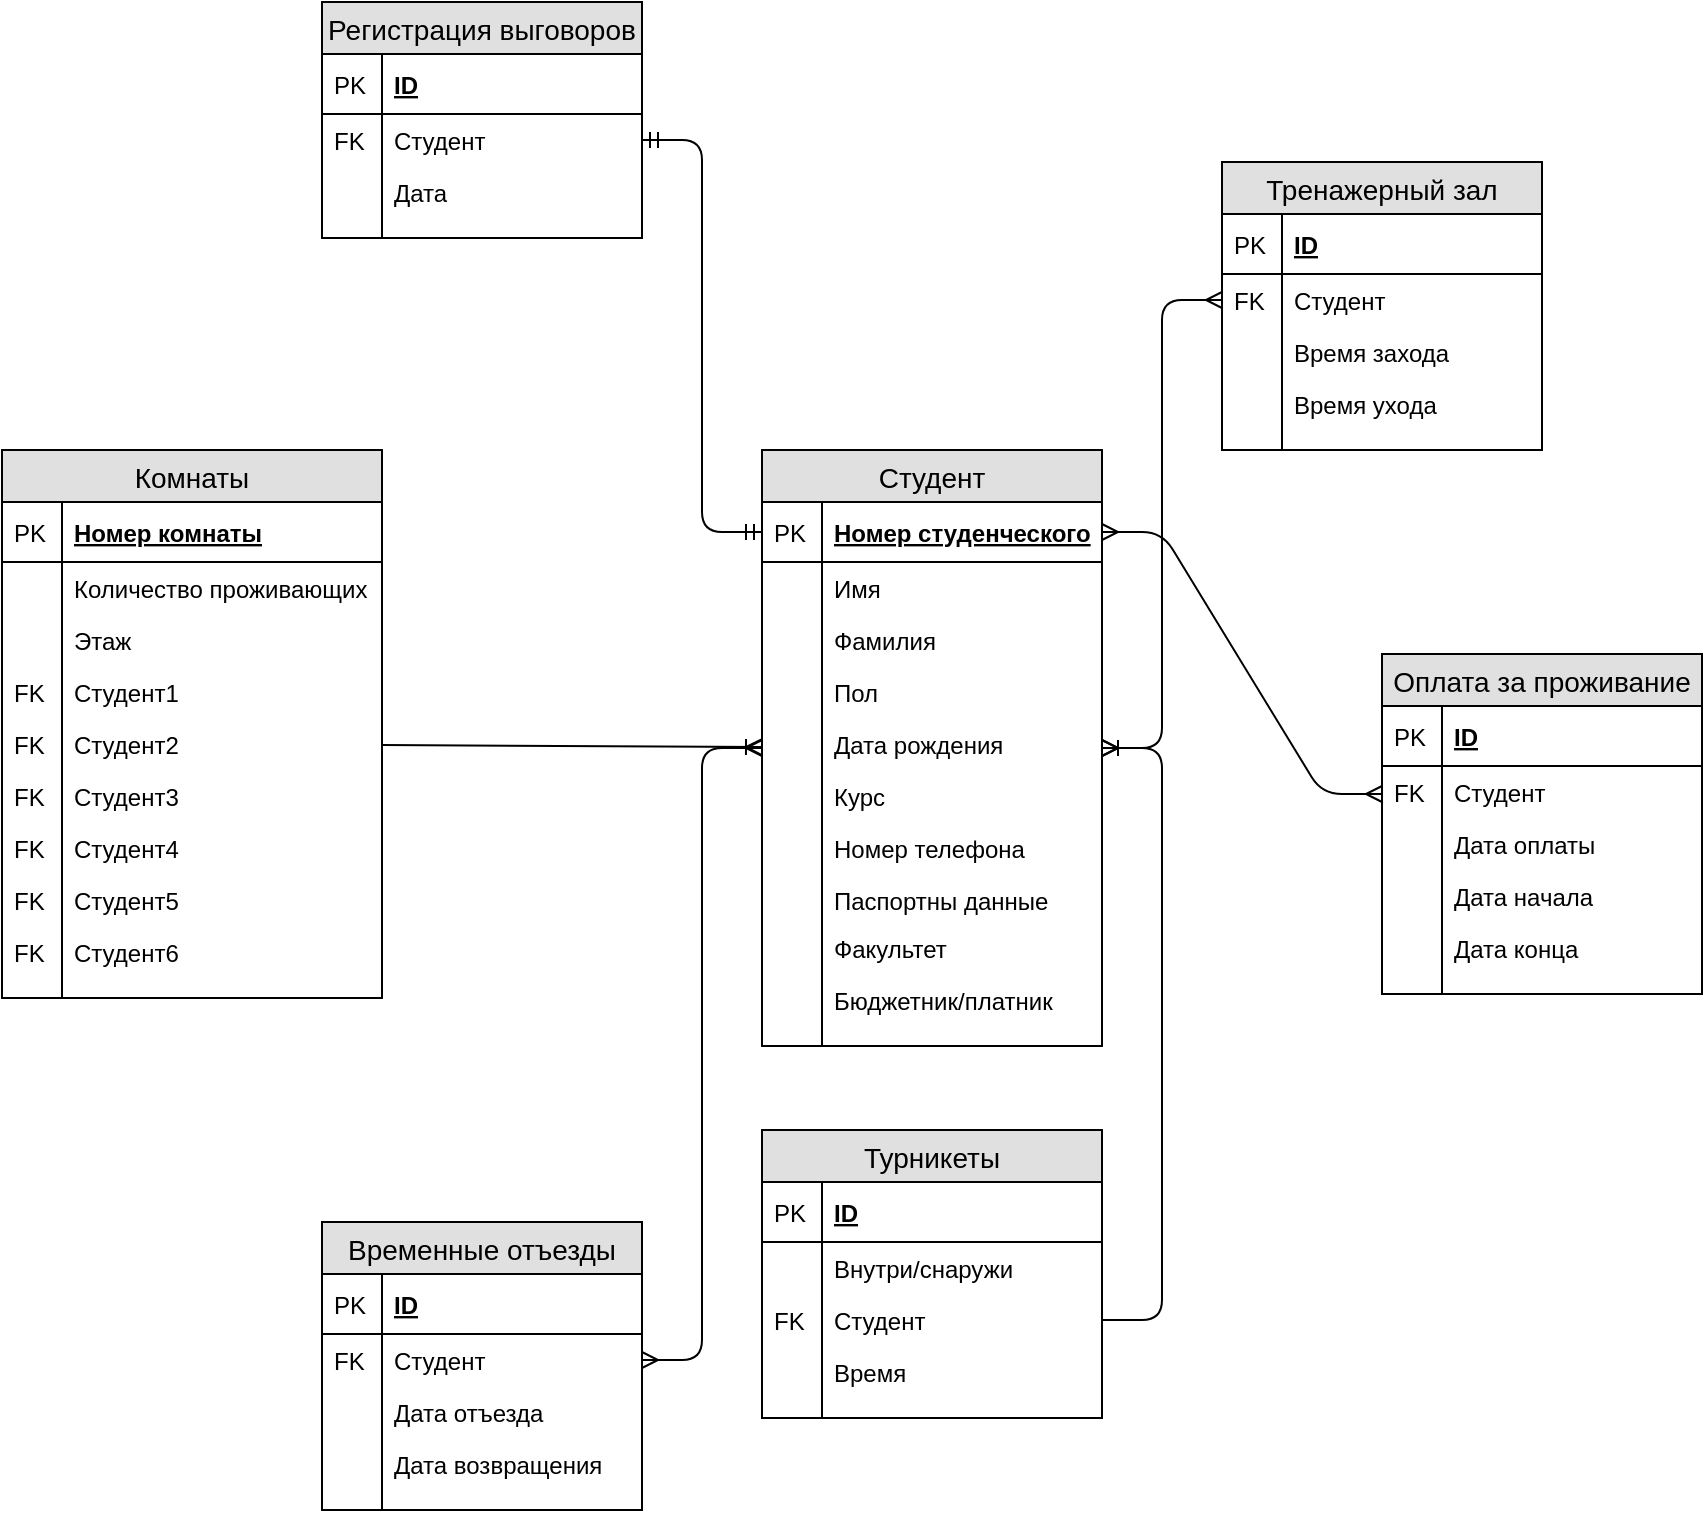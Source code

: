 <mxfile version="12.6.6" type="github"><diagram name="Page-1" id="a7904f86-f2b4-8e86-fa97-74104820619b"><mxGraphModel dx="1038" dy="531" grid="1" gridSize="10" guides="1" tooltips="1" connect="1" arrows="1" fold="1" page="1" pageScale="1" pageWidth="1100" pageHeight="850" background="#ffffff" math="0" shadow="0"><root><mxCell id="0"/><mxCell id="1" parent="0"/><mxCell id="LnCwBtoLNw9eCDMv6hJ9-6" value="Студент" style="swimlane;fontStyle=0;childLayout=stackLayout;horizontal=1;startSize=26;fillColor=#e0e0e0;horizontalStack=0;resizeParent=1;resizeParentMax=0;resizeLast=0;collapsible=1;marginBottom=0;swimlaneFillColor=#ffffff;align=center;fontSize=14;" parent="1" vertex="1"><mxGeometry x="500" y="394" width="170" height="298" as="geometry"/></mxCell><mxCell id="LnCwBtoLNw9eCDMv6hJ9-7" value="Номер студенческого" style="shape=partialRectangle;top=0;left=0;right=0;bottom=1;align=left;verticalAlign=middle;fillColor=none;spacingLeft=34;spacingRight=4;overflow=hidden;rotatable=0;points=[[0,0.5],[1,0.5]];portConstraint=eastwest;dropTarget=0;fontStyle=5;fontSize=12;" parent="LnCwBtoLNw9eCDMv6hJ9-6" vertex="1"><mxGeometry y="26" width="170" height="30" as="geometry"/></mxCell><mxCell id="LnCwBtoLNw9eCDMv6hJ9-8" value="PK" style="shape=partialRectangle;top=0;left=0;bottom=0;fillColor=none;align=left;verticalAlign=middle;spacingLeft=4;spacingRight=4;overflow=hidden;rotatable=0;points=[];portConstraint=eastwest;part=1;fontSize=12;" parent="LnCwBtoLNw9eCDMv6hJ9-7" vertex="1" connectable="0"><mxGeometry width="30" height="30" as="geometry"/></mxCell><mxCell id="LnCwBtoLNw9eCDMv6hJ9-9" value="Имя" style="shape=partialRectangle;top=0;left=0;right=0;bottom=0;align=left;verticalAlign=top;fillColor=none;spacingLeft=34;spacingRight=4;overflow=hidden;rotatable=0;points=[[0,0.5],[1,0.5]];portConstraint=eastwest;dropTarget=0;fontSize=12;" parent="LnCwBtoLNw9eCDMv6hJ9-6" vertex="1"><mxGeometry y="56" width="170" height="26" as="geometry"/></mxCell><mxCell id="LnCwBtoLNw9eCDMv6hJ9-10" value="" style="shape=partialRectangle;top=0;left=0;bottom=0;fillColor=none;align=left;verticalAlign=top;spacingLeft=4;spacingRight=4;overflow=hidden;rotatable=0;points=[];portConstraint=eastwest;part=1;fontSize=12;" parent="LnCwBtoLNw9eCDMv6hJ9-9" vertex="1" connectable="0"><mxGeometry width="30" height="26" as="geometry"/></mxCell><mxCell id="LnCwBtoLNw9eCDMv6hJ9-27" value="Фамилия" style="shape=partialRectangle;top=0;left=0;right=0;bottom=0;align=left;verticalAlign=top;fillColor=none;spacingLeft=34;spacingRight=4;overflow=hidden;rotatable=0;points=[[0,0.5],[1,0.5]];portConstraint=eastwest;dropTarget=0;fontSize=12;" parent="LnCwBtoLNw9eCDMv6hJ9-6" vertex="1"><mxGeometry y="82" width="170" height="26" as="geometry"/></mxCell><mxCell id="LnCwBtoLNw9eCDMv6hJ9-28" value="" style="shape=partialRectangle;top=0;left=0;bottom=0;fillColor=none;align=left;verticalAlign=top;spacingLeft=4;spacingRight=4;overflow=hidden;rotatable=0;points=[];portConstraint=eastwest;part=1;fontSize=12;" parent="LnCwBtoLNw9eCDMv6hJ9-27" vertex="1" connectable="0"><mxGeometry width="30" height="26" as="geometry"/></mxCell><mxCell id="LnCwBtoLNw9eCDMv6hJ9-38" value="Пол" style="shape=partialRectangle;top=0;left=0;right=0;bottom=0;align=left;verticalAlign=top;fillColor=none;spacingLeft=34;spacingRight=4;overflow=hidden;rotatable=0;points=[[0,0.5],[1,0.5]];portConstraint=eastwest;dropTarget=0;fontSize=12;" parent="LnCwBtoLNw9eCDMv6hJ9-6" vertex="1"><mxGeometry y="108" width="170" height="26" as="geometry"/></mxCell><mxCell id="LnCwBtoLNw9eCDMv6hJ9-39" value="" style="shape=partialRectangle;top=0;left=0;bottom=0;fillColor=none;align=left;verticalAlign=top;spacingLeft=4;spacingRight=4;overflow=hidden;rotatable=0;points=[];portConstraint=eastwest;part=1;fontSize=12;" parent="LnCwBtoLNw9eCDMv6hJ9-38" vertex="1" connectable="0"><mxGeometry width="30" height="26" as="geometry"/></mxCell><mxCell id="LnCwBtoLNw9eCDMv6hJ9-36" value="Дата рождения" style="shape=partialRectangle;top=0;left=0;right=0;bottom=0;align=left;verticalAlign=top;fillColor=none;spacingLeft=34;spacingRight=4;overflow=hidden;rotatable=0;points=[[0,0.5],[1,0.5]];portConstraint=eastwest;dropTarget=0;fontSize=12;" parent="LnCwBtoLNw9eCDMv6hJ9-6" vertex="1"><mxGeometry y="134" width="170" height="26" as="geometry"/></mxCell><mxCell id="LnCwBtoLNw9eCDMv6hJ9-37" value="" style="shape=partialRectangle;top=0;left=0;bottom=0;fillColor=none;align=left;verticalAlign=top;spacingLeft=4;spacingRight=4;overflow=hidden;rotatable=0;points=[];portConstraint=eastwest;part=1;fontSize=12;" parent="LnCwBtoLNw9eCDMv6hJ9-36" vertex="1" connectable="0"><mxGeometry width="30" height="26" as="geometry"/></mxCell><mxCell id="LnCwBtoLNw9eCDMv6hJ9-107" value="Курс&#10;" style="shape=partialRectangle;top=0;left=0;right=0;bottom=0;align=left;verticalAlign=top;fillColor=none;spacingLeft=34;spacingRight=4;overflow=hidden;rotatable=0;points=[[0,0.5],[1,0.5]];portConstraint=eastwest;dropTarget=0;fontSize=12;" parent="LnCwBtoLNw9eCDMv6hJ9-6" vertex="1"><mxGeometry y="160" width="170" height="26" as="geometry"/></mxCell><mxCell id="LnCwBtoLNw9eCDMv6hJ9-108" value="" style="shape=partialRectangle;top=0;left=0;bottom=0;fillColor=none;align=left;verticalAlign=top;spacingLeft=4;spacingRight=4;overflow=hidden;rotatable=0;points=[];portConstraint=eastwest;part=1;fontSize=12;" parent="LnCwBtoLNw9eCDMv6hJ9-107" vertex="1" connectable="0"><mxGeometry width="30" height="26" as="geometry"/></mxCell><mxCell id="LnCwBtoLNw9eCDMv6hJ9-11" value="Номер телефона" style="shape=partialRectangle;top=0;left=0;right=0;bottom=0;align=left;verticalAlign=top;fillColor=none;spacingLeft=34;spacingRight=4;overflow=hidden;rotatable=0;points=[[0,0.5],[1,0.5]];portConstraint=eastwest;dropTarget=0;fontSize=12;" parent="LnCwBtoLNw9eCDMv6hJ9-6" vertex="1"><mxGeometry y="186" width="170" height="26" as="geometry"/></mxCell><mxCell id="LnCwBtoLNw9eCDMv6hJ9-12" value="" style="shape=partialRectangle;top=0;left=0;bottom=0;fillColor=none;align=left;verticalAlign=top;spacingLeft=4;spacingRight=4;overflow=hidden;rotatable=0;points=[];portConstraint=eastwest;part=1;fontSize=12;" parent="LnCwBtoLNw9eCDMv6hJ9-11" vertex="1" connectable="0"><mxGeometry width="30" height="26" as="geometry"/></mxCell><mxCell id="LnCwBtoLNw9eCDMv6hJ9-13" value="Паспортны данные" style="shape=partialRectangle;top=0;left=0;right=0;bottom=0;align=left;verticalAlign=top;fillColor=none;spacingLeft=34;spacingRight=4;overflow=hidden;rotatable=0;points=[[0,0.5],[1,0.5]];portConstraint=eastwest;dropTarget=0;fontSize=12;" parent="LnCwBtoLNw9eCDMv6hJ9-6" vertex="1"><mxGeometry y="212" width="170" height="24" as="geometry"/></mxCell><mxCell id="LnCwBtoLNw9eCDMv6hJ9-14" value="" style="shape=partialRectangle;top=0;left=0;bottom=0;fillColor=none;align=left;verticalAlign=top;spacingLeft=4;spacingRight=4;overflow=hidden;rotatable=0;points=[];portConstraint=eastwest;part=1;fontSize=12;" parent="LnCwBtoLNw9eCDMv6hJ9-13" vertex="1" connectable="0"><mxGeometry width="30" height="24" as="geometry"/></mxCell><mxCell id="LnCwBtoLNw9eCDMv6hJ9-32" value="Факультет" style="shape=partialRectangle;top=0;left=0;right=0;bottom=0;align=left;verticalAlign=top;fillColor=none;spacingLeft=34;spacingRight=4;overflow=hidden;rotatable=0;points=[[0,0.5],[1,0.5]];portConstraint=eastwest;dropTarget=0;fontSize=12;" parent="LnCwBtoLNw9eCDMv6hJ9-6" vertex="1"><mxGeometry y="236" width="170" height="26" as="geometry"/></mxCell><mxCell id="LnCwBtoLNw9eCDMv6hJ9-33" value="" style="shape=partialRectangle;top=0;left=0;bottom=0;fillColor=none;align=left;verticalAlign=top;spacingLeft=4;spacingRight=4;overflow=hidden;rotatable=0;points=[];portConstraint=eastwest;part=1;fontSize=12;" parent="LnCwBtoLNw9eCDMv6hJ9-32" vertex="1" connectable="0"><mxGeometry width="30" height="26" as="geometry"/></mxCell><mxCell id="LnCwBtoLNw9eCDMv6hJ9-34" value="Бюджетник/платник" style="shape=partialRectangle;top=0;left=0;right=0;bottom=0;align=left;verticalAlign=top;fillColor=none;spacingLeft=34;spacingRight=4;overflow=hidden;rotatable=0;points=[[0,0.5],[1,0.5]];portConstraint=eastwest;dropTarget=0;fontSize=12;" parent="LnCwBtoLNw9eCDMv6hJ9-6" vertex="1"><mxGeometry y="262" width="170" height="26" as="geometry"/></mxCell><mxCell id="LnCwBtoLNw9eCDMv6hJ9-35" value="" style="shape=partialRectangle;top=0;left=0;bottom=0;fillColor=none;align=left;verticalAlign=top;spacingLeft=4;spacingRight=4;overflow=hidden;rotatable=0;points=[];portConstraint=eastwest;part=1;fontSize=12;" parent="LnCwBtoLNw9eCDMv6hJ9-34" vertex="1" connectable="0"><mxGeometry width="30" height="26" as="geometry"/></mxCell><mxCell id="LnCwBtoLNw9eCDMv6hJ9-15" value="" style="shape=partialRectangle;top=0;left=0;right=0;bottom=0;align=left;verticalAlign=top;fillColor=none;spacingLeft=34;spacingRight=4;overflow=hidden;rotatable=0;points=[[0,0.5],[1,0.5]];portConstraint=eastwest;dropTarget=0;fontSize=12;" parent="LnCwBtoLNw9eCDMv6hJ9-6" vertex="1"><mxGeometry y="288" width="170" height="10" as="geometry"/></mxCell><mxCell id="LnCwBtoLNw9eCDMv6hJ9-16" value="" style="shape=partialRectangle;top=0;left=0;bottom=0;fillColor=none;align=left;verticalAlign=top;spacingLeft=4;spacingRight=4;overflow=hidden;rotatable=0;points=[];portConstraint=eastwest;part=1;fontSize=12;" parent="LnCwBtoLNw9eCDMv6hJ9-15" vertex="1" connectable="0"><mxGeometry width="30" height="10" as="geometry"/></mxCell><mxCell id="LnCwBtoLNw9eCDMv6hJ9-40" value="Комнаты" style="swimlane;fontStyle=0;childLayout=stackLayout;horizontal=1;startSize=26;fillColor=#e0e0e0;horizontalStack=0;resizeParent=1;resizeParentMax=0;resizeLast=0;collapsible=1;marginBottom=0;swimlaneFillColor=#ffffff;align=center;fontSize=14;" parent="1" vertex="1"><mxGeometry x="120" y="394" width="190" height="274" as="geometry"/></mxCell><mxCell id="LnCwBtoLNw9eCDMv6hJ9-41" value="Номер комнаты" style="shape=partialRectangle;top=0;left=0;right=0;bottom=1;align=left;verticalAlign=middle;fillColor=none;spacingLeft=34;spacingRight=4;overflow=hidden;rotatable=0;points=[[0,0.5],[1,0.5]];portConstraint=eastwest;dropTarget=0;fontStyle=5;fontSize=12;" parent="LnCwBtoLNw9eCDMv6hJ9-40" vertex="1"><mxGeometry y="26" width="190" height="30" as="geometry"/></mxCell><mxCell id="LnCwBtoLNw9eCDMv6hJ9-42" value="PK" style="shape=partialRectangle;top=0;left=0;bottom=0;fillColor=none;align=left;verticalAlign=middle;spacingLeft=4;spacingRight=4;overflow=hidden;rotatable=0;points=[];portConstraint=eastwest;part=1;fontSize=12;" parent="LnCwBtoLNw9eCDMv6hJ9-41" vertex="1" connectable="0"><mxGeometry width="30" height="30" as="geometry"/></mxCell><mxCell id="LnCwBtoLNw9eCDMv6hJ9-43" value="Количество проживающих" style="shape=partialRectangle;top=0;left=0;right=0;bottom=0;align=left;verticalAlign=top;fillColor=none;spacingLeft=34;spacingRight=4;overflow=hidden;rotatable=0;points=[[0,0.5],[1,0.5]];portConstraint=eastwest;dropTarget=0;fontSize=12;" parent="LnCwBtoLNw9eCDMv6hJ9-40" vertex="1"><mxGeometry y="56" width="190" height="26" as="geometry"/></mxCell><mxCell id="LnCwBtoLNw9eCDMv6hJ9-44" value="" style="shape=partialRectangle;top=0;left=0;bottom=0;fillColor=none;align=left;verticalAlign=top;spacingLeft=4;spacingRight=4;overflow=hidden;rotatable=0;points=[];portConstraint=eastwest;part=1;fontSize=12;" parent="LnCwBtoLNw9eCDMv6hJ9-43" vertex="1" connectable="0"><mxGeometry width="30" height="26" as="geometry"/></mxCell><mxCell id="LnCwBtoLNw9eCDMv6hJ9-45" value="Этаж" style="shape=partialRectangle;top=0;left=0;right=0;bottom=0;align=left;verticalAlign=top;fillColor=none;spacingLeft=34;spacingRight=4;overflow=hidden;rotatable=0;points=[[0,0.5],[1,0.5]];portConstraint=eastwest;dropTarget=0;fontSize=12;" parent="LnCwBtoLNw9eCDMv6hJ9-40" vertex="1"><mxGeometry y="82" width="190" height="26" as="geometry"/></mxCell><mxCell id="LnCwBtoLNw9eCDMv6hJ9-46" value="" style="shape=partialRectangle;top=0;left=0;bottom=0;fillColor=none;align=left;verticalAlign=top;spacingLeft=4;spacingRight=4;overflow=hidden;rotatable=0;points=[];portConstraint=eastwest;part=1;fontSize=12;" parent="LnCwBtoLNw9eCDMv6hJ9-45" vertex="1" connectable="0"><mxGeometry width="30" height="26" as="geometry"/></mxCell><mxCell id="LnCwBtoLNw9eCDMv6hJ9-47" value="Студент1" style="shape=partialRectangle;top=0;left=0;right=0;bottom=0;align=left;verticalAlign=top;fillColor=none;spacingLeft=34;spacingRight=4;overflow=hidden;rotatable=0;points=[[0,0.5],[1,0.5]];portConstraint=eastwest;dropTarget=0;fontSize=12;" parent="LnCwBtoLNw9eCDMv6hJ9-40" vertex="1"><mxGeometry y="108" width="190" height="26" as="geometry"/></mxCell><mxCell id="LnCwBtoLNw9eCDMv6hJ9-48" value="FK" style="shape=partialRectangle;top=0;left=0;bottom=0;fillColor=none;align=left;verticalAlign=top;spacingLeft=4;spacingRight=4;overflow=hidden;rotatable=0;points=[];portConstraint=eastwest;part=1;fontSize=12;" parent="LnCwBtoLNw9eCDMv6hJ9-47" vertex="1" connectable="0"><mxGeometry width="30" height="26" as="geometry"/></mxCell><mxCell id="LnCwBtoLNw9eCDMv6hJ9-61" value="Студент2" style="shape=partialRectangle;top=0;left=0;right=0;bottom=0;align=left;verticalAlign=top;fillColor=none;spacingLeft=34;spacingRight=4;overflow=hidden;rotatable=0;points=[[0,0.5],[1,0.5]];portConstraint=eastwest;dropTarget=0;fontSize=12;" parent="LnCwBtoLNw9eCDMv6hJ9-40" vertex="1"><mxGeometry y="134" width="190" height="26" as="geometry"/></mxCell><mxCell id="LnCwBtoLNw9eCDMv6hJ9-62" value="FK" style="shape=partialRectangle;top=0;left=0;bottom=0;fillColor=none;align=left;verticalAlign=top;spacingLeft=4;spacingRight=4;overflow=hidden;rotatable=0;points=[];portConstraint=eastwest;part=1;fontSize=12;" parent="LnCwBtoLNw9eCDMv6hJ9-61" vertex="1" connectable="0"><mxGeometry width="30" height="26" as="geometry"/></mxCell><mxCell id="LnCwBtoLNw9eCDMv6hJ9-55" value="Студент3" style="shape=partialRectangle;top=0;left=0;right=0;bottom=0;align=left;verticalAlign=top;fillColor=none;spacingLeft=34;spacingRight=4;overflow=hidden;rotatable=0;points=[[0,0.5],[1,0.5]];portConstraint=eastwest;dropTarget=0;fontSize=12;" parent="LnCwBtoLNw9eCDMv6hJ9-40" vertex="1"><mxGeometry y="160" width="190" height="26" as="geometry"/></mxCell><mxCell id="LnCwBtoLNw9eCDMv6hJ9-56" value="FK" style="shape=partialRectangle;top=0;left=0;bottom=0;fillColor=none;align=left;verticalAlign=top;spacingLeft=4;spacingRight=4;overflow=hidden;rotatable=0;points=[];portConstraint=eastwest;part=1;fontSize=12;" parent="LnCwBtoLNw9eCDMv6hJ9-55" vertex="1" connectable="0"><mxGeometry width="30" height="26" as="geometry"/></mxCell><mxCell id="LnCwBtoLNw9eCDMv6hJ9-57" value="Студент4" style="shape=partialRectangle;top=0;left=0;right=0;bottom=0;align=left;verticalAlign=top;fillColor=none;spacingLeft=34;spacingRight=4;overflow=hidden;rotatable=0;points=[[0,0.5],[1,0.5]];portConstraint=eastwest;dropTarget=0;fontSize=12;" parent="LnCwBtoLNw9eCDMv6hJ9-40" vertex="1"><mxGeometry y="186" width="190" height="26" as="geometry"/></mxCell><mxCell id="LnCwBtoLNw9eCDMv6hJ9-58" value="FK" style="shape=partialRectangle;top=0;left=0;bottom=0;fillColor=none;align=left;verticalAlign=top;spacingLeft=4;spacingRight=4;overflow=hidden;rotatable=0;points=[];portConstraint=eastwest;part=1;fontSize=12;" parent="LnCwBtoLNw9eCDMv6hJ9-57" vertex="1" connectable="0"><mxGeometry width="30" height="26" as="geometry"/></mxCell><mxCell id="LnCwBtoLNw9eCDMv6hJ9-51" value="Студент5" style="shape=partialRectangle;top=0;left=0;right=0;bottom=0;align=left;verticalAlign=top;fillColor=none;spacingLeft=34;spacingRight=4;overflow=hidden;rotatable=0;points=[[0,0.5],[1,0.5]];portConstraint=eastwest;dropTarget=0;fontSize=12;" parent="LnCwBtoLNw9eCDMv6hJ9-40" vertex="1"><mxGeometry y="212" width="190" height="26" as="geometry"/></mxCell><mxCell id="LnCwBtoLNw9eCDMv6hJ9-52" value="FK" style="shape=partialRectangle;top=0;left=0;bottom=0;fillColor=none;align=left;verticalAlign=top;spacingLeft=4;spacingRight=4;overflow=hidden;rotatable=0;points=[];portConstraint=eastwest;part=1;fontSize=12;" parent="LnCwBtoLNw9eCDMv6hJ9-51" vertex="1" connectable="0"><mxGeometry width="30" height="26" as="geometry"/></mxCell><mxCell id="LnCwBtoLNw9eCDMv6hJ9-65" value="Студент6" style="shape=partialRectangle;top=0;left=0;right=0;bottom=0;align=left;verticalAlign=top;fillColor=none;spacingLeft=34;spacingRight=4;overflow=hidden;rotatable=0;points=[[0,0.5],[1,0.5]];portConstraint=eastwest;dropTarget=0;fontSize=12;" parent="LnCwBtoLNw9eCDMv6hJ9-40" vertex="1"><mxGeometry y="238" width="190" height="26" as="geometry"/></mxCell><mxCell id="LnCwBtoLNw9eCDMv6hJ9-66" value="FK" style="shape=partialRectangle;top=0;left=0;bottom=0;fillColor=none;align=left;verticalAlign=top;spacingLeft=4;spacingRight=4;overflow=hidden;rotatable=0;points=[];portConstraint=eastwest;part=1;fontSize=12;" parent="LnCwBtoLNw9eCDMv6hJ9-65" vertex="1" connectable="0"><mxGeometry width="30" height="26" as="geometry"/></mxCell><mxCell id="LnCwBtoLNw9eCDMv6hJ9-49" value="" style="shape=partialRectangle;top=0;left=0;right=0;bottom=0;align=left;verticalAlign=top;fillColor=none;spacingLeft=34;spacingRight=4;overflow=hidden;rotatable=0;points=[[0,0.5],[1,0.5]];portConstraint=eastwest;dropTarget=0;fontSize=12;" parent="LnCwBtoLNw9eCDMv6hJ9-40" vertex="1"><mxGeometry y="264" width="190" height="10" as="geometry"/></mxCell><mxCell id="LnCwBtoLNw9eCDMv6hJ9-50" value="" style="shape=partialRectangle;top=0;left=0;bottom=0;fillColor=none;align=left;verticalAlign=top;spacingLeft=4;spacingRight=4;overflow=hidden;rotatable=0;points=[];portConstraint=eastwest;part=1;fontSize=12;" parent="LnCwBtoLNw9eCDMv6hJ9-49" vertex="1" connectable="0"><mxGeometry width="30" height="10" as="geometry"/></mxCell><mxCell id="LnCwBtoLNw9eCDMv6hJ9-78" value="Оплата за проживание" style="swimlane;fontStyle=0;childLayout=stackLayout;horizontal=1;startSize=26;fillColor=#e0e0e0;horizontalStack=0;resizeParent=1;resizeParentMax=0;resizeLast=0;collapsible=1;marginBottom=0;swimlaneFillColor=#ffffff;align=center;fontSize=14;" parent="1" vertex="1"><mxGeometry x="810" y="496" width="160" height="170" as="geometry"/></mxCell><mxCell id="LnCwBtoLNw9eCDMv6hJ9-79" value="ID" style="shape=partialRectangle;top=0;left=0;right=0;bottom=1;align=left;verticalAlign=middle;fillColor=none;spacingLeft=34;spacingRight=4;overflow=hidden;rotatable=0;points=[[0,0.5],[1,0.5]];portConstraint=eastwest;dropTarget=0;fontStyle=5;fontSize=12;" parent="LnCwBtoLNw9eCDMv6hJ9-78" vertex="1"><mxGeometry y="26" width="160" height="30" as="geometry"/></mxCell><mxCell id="LnCwBtoLNw9eCDMv6hJ9-80" value="PK" style="shape=partialRectangle;top=0;left=0;bottom=0;fillColor=none;align=left;verticalAlign=middle;spacingLeft=4;spacingRight=4;overflow=hidden;rotatable=0;points=[];portConstraint=eastwest;part=1;fontSize=12;" parent="LnCwBtoLNw9eCDMv6hJ9-79" vertex="1" connectable="0"><mxGeometry width="30" height="30" as="geometry"/></mxCell><mxCell id="LnCwBtoLNw9eCDMv6hJ9-81" value="Студент" style="shape=partialRectangle;top=0;left=0;right=0;bottom=0;align=left;verticalAlign=top;fillColor=none;spacingLeft=34;spacingRight=4;overflow=hidden;rotatable=0;points=[[0,0.5],[1,0.5]];portConstraint=eastwest;dropTarget=0;fontSize=12;" parent="LnCwBtoLNw9eCDMv6hJ9-78" vertex="1"><mxGeometry y="56" width="160" height="26" as="geometry"/></mxCell><mxCell id="LnCwBtoLNw9eCDMv6hJ9-82" value="FK" style="shape=partialRectangle;top=0;left=0;bottom=0;fillColor=none;align=left;verticalAlign=top;spacingLeft=4;spacingRight=4;overflow=hidden;rotatable=0;points=[];portConstraint=eastwest;part=1;fontSize=12;" parent="LnCwBtoLNw9eCDMv6hJ9-81" vertex="1" connectable="0"><mxGeometry width="30" height="26" as="geometry"/></mxCell><mxCell id="LnCwBtoLNw9eCDMv6hJ9-83" value="Дата оплаты" style="shape=partialRectangle;top=0;left=0;right=0;bottom=0;align=left;verticalAlign=top;fillColor=none;spacingLeft=34;spacingRight=4;overflow=hidden;rotatable=0;points=[[0,0.5],[1,0.5]];portConstraint=eastwest;dropTarget=0;fontSize=12;" parent="LnCwBtoLNw9eCDMv6hJ9-78" vertex="1"><mxGeometry y="82" width="160" height="26" as="geometry"/></mxCell><mxCell id="LnCwBtoLNw9eCDMv6hJ9-84" value="" style="shape=partialRectangle;top=0;left=0;bottom=0;fillColor=none;align=left;verticalAlign=top;spacingLeft=4;spacingRight=4;overflow=hidden;rotatable=0;points=[];portConstraint=eastwest;part=1;fontSize=12;" parent="LnCwBtoLNw9eCDMv6hJ9-83" vertex="1" connectable="0"><mxGeometry width="30" height="26" as="geometry"/></mxCell><mxCell id="LnCwBtoLNw9eCDMv6hJ9-85" value="Дата начала " style="shape=partialRectangle;top=0;left=0;right=0;bottom=0;align=left;verticalAlign=top;fillColor=none;spacingLeft=34;spacingRight=4;overflow=hidden;rotatable=0;points=[[0,0.5],[1,0.5]];portConstraint=eastwest;dropTarget=0;fontSize=12;" parent="LnCwBtoLNw9eCDMv6hJ9-78" vertex="1"><mxGeometry y="108" width="160" height="26" as="geometry"/></mxCell><mxCell id="LnCwBtoLNw9eCDMv6hJ9-86" value="" style="shape=partialRectangle;top=0;left=0;bottom=0;fillColor=none;align=left;verticalAlign=top;spacingLeft=4;spacingRight=4;overflow=hidden;rotatable=0;points=[];portConstraint=eastwest;part=1;fontSize=12;" parent="LnCwBtoLNw9eCDMv6hJ9-85" vertex="1" connectable="0"><mxGeometry width="30" height="26" as="geometry"/></mxCell><mxCell id="LnCwBtoLNw9eCDMv6hJ9-91" value="Дата конца" style="shape=partialRectangle;top=0;left=0;right=0;bottom=0;align=left;verticalAlign=top;fillColor=none;spacingLeft=34;spacingRight=4;overflow=hidden;rotatable=0;points=[[0,0.5],[1,0.5]];portConstraint=eastwest;dropTarget=0;fontSize=12;" parent="LnCwBtoLNw9eCDMv6hJ9-78" vertex="1"><mxGeometry y="134" width="160" height="26" as="geometry"/></mxCell><mxCell id="LnCwBtoLNw9eCDMv6hJ9-92" value="" style="shape=partialRectangle;top=0;left=0;bottom=0;fillColor=none;align=left;verticalAlign=top;spacingLeft=4;spacingRight=4;overflow=hidden;rotatable=0;points=[];portConstraint=eastwest;part=1;fontSize=12;" parent="LnCwBtoLNw9eCDMv6hJ9-91" vertex="1" connectable="0"><mxGeometry width="30" height="26" as="geometry"/></mxCell><mxCell id="LnCwBtoLNw9eCDMv6hJ9-87" value="" style="shape=partialRectangle;top=0;left=0;right=0;bottom=0;align=left;verticalAlign=top;fillColor=none;spacingLeft=34;spacingRight=4;overflow=hidden;rotatable=0;points=[[0,0.5],[1,0.5]];portConstraint=eastwest;dropTarget=0;fontSize=12;" parent="LnCwBtoLNw9eCDMv6hJ9-78" vertex="1"><mxGeometry y="160" width="160" height="10" as="geometry"/></mxCell><mxCell id="LnCwBtoLNw9eCDMv6hJ9-88" value="" style="shape=partialRectangle;top=0;left=0;bottom=0;fillColor=none;align=left;verticalAlign=top;spacingLeft=4;spacingRight=4;overflow=hidden;rotatable=0;points=[];portConstraint=eastwest;part=1;fontSize=12;" parent="LnCwBtoLNw9eCDMv6hJ9-87" vertex="1" connectable="0"><mxGeometry width="30" height="10" as="geometry"/></mxCell><mxCell id="LnCwBtoLNw9eCDMv6hJ9-93" value="" style="edgeStyle=entityRelationEdgeStyle;fontSize=12;html=1;endArrow=ERmany;startArrow=ERmany;" parent="1" source="LnCwBtoLNw9eCDMv6hJ9-7" edge="1"><mxGeometry width="100" height="100" relative="1" as="geometry"><mxPoint x="710" y="666" as="sourcePoint"/><mxPoint x="810" y="566" as="targetPoint"/></mxGeometry></mxCell><mxCell id="LnCwBtoLNw9eCDMv6hJ9-94" value="Турникеты" style="swimlane;fontStyle=0;childLayout=stackLayout;horizontal=1;startSize=26;fillColor=#e0e0e0;horizontalStack=0;resizeParent=1;resizeParentMax=0;resizeLast=0;collapsible=1;marginBottom=0;swimlaneFillColor=#ffffff;align=center;fontSize=14;" parent="1" vertex="1"><mxGeometry x="500" y="734" width="170" height="144" as="geometry"/></mxCell><mxCell id="LnCwBtoLNw9eCDMv6hJ9-95" value="ID" style="shape=partialRectangle;top=0;left=0;right=0;bottom=1;align=left;verticalAlign=middle;fillColor=none;spacingLeft=34;spacingRight=4;overflow=hidden;rotatable=0;points=[[0,0.5],[1,0.5]];portConstraint=eastwest;dropTarget=0;fontStyle=5;fontSize=12;" parent="LnCwBtoLNw9eCDMv6hJ9-94" vertex="1"><mxGeometry y="26" width="170" height="30" as="geometry"/></mxCell><mxCell id="LnCwBtoLNw9eCDMv6hJ9-96" value="PK" style="shape=partialRectangle;top=0;left=0;bottom=0;fillColor=none;align=left;verticalAlign=middle;spacingLeft=4;spacingRight=4;overflow=hidden;rotatable=0;points=[];portConstraint=eastwest;part=1;fontSize=12;" parent="LnCwBtoLNw9eCDMv6hJ9-95" vertex="1" connectable="0"><mxGeometry width="30" height="30" as="geometry"/></mxCell><mxCell id="LnCwBtoLNw9eCDMv6hJ9-97" value="Внутри/снаружи" style="shape=partialRectangle;top=0;left=0;right=0;bottom=0;align=left;verticalAlign=top;fillColor=none;spacingLeft=34;spacingRight=4;overflow=hidden;rotatable=0;points=[[0,0.5],[1,0.5]];portConstraint=eastwest;dropTarget=0;fontSize=12;" parent="LnCwBtoLNw9eCDMv6hJ9-94" vertex="1"><mxGeometry y="56" width="170" height="26" as="geometry"/></mxCell><mxCell id="LnCwBtoLNw9eCDMv6hJ9-98" value="" style="shape=partialRectangle;top=0;left=0;bottom=0;fillColor=none;align=left;verticalAlign=top;spacingLeft=4;spacingRight=4;overflow=hidden;rotatable=0;points=[];portConstraint=eastwest;part=1;fontSize=12;" parent="LnCwBtoLNw9eCDMv6hJ9-97" vertex="1" connectable="0"><mxGeometry width="30" height="26" as="geometry"/></mxCell><mxCell id="LnCwBtoLNw9eCDMv6hJ9-99" value="Студент" style="shape=partialRectangle;top=0;left=0;right=0;bottom=0;align=left;verticalAlign=top;fillColor=none;spacingLeft=34;spacingRight=4;overflow=hidden;rotatable=0;points=[[0,0.5],[1,0.5]];portConstraint=eastwest;dropTarget=0;fontSize=12;" parent="LnCwBtoLNw9eCDMv6hJ9-94" vertex="1"><mxGeometry y="82" width="170" height="26" as="geometry"/></mxCell><mxCell id="LnCwBtoLNw9eCDMv6hJ9-100" value="FK" style="shape=partialRectangle;top=0;left=0;bottom=0;fillColor=none;align=left;verticalAlign=top;spacingLeft=4;spacingRight=4;overflow=hidden;rotatable=0;points=[];portConstraint=eastwest;part=1;fontSize=12;" parent="LnCwBtoLNw9eCDMv6hJ9-99" vertex="1" connectable="0"><mxGeometry width="30" height="26" as="geometry"/></mxCell><mxCell id="LnCwBtoLNw9eCDMv6hJ9-101" value="Время" style="shape=partialRectangle;top=0;left=0;right=0;bottom=0;align=left;verticalAlign=top;fillColor=none;spacingLeft=34;spacingRight=4;overflow=hidden;rotatable=0;points=[[0,0.5],[1,0.5]];portConstraint=eastwest;dropTarget=0;fontSize=12;" parent="LnCwBtoLNw9eCDMv6hJ9-94" vertex="1"><mxGeometry y="108" width="170" height="26" as="geometry"/></mxCell><mxCell id="LnCwBtoLNw9eCDMv6hJ9-102" value="" style="shape=partialRectangle;top=0;left=0;bottom=0;fillColor=none;align=left;verticalAlign=top;spacingLeft=4;spacingRight=4;overflow=hidden;rotatable=0;points=[];portConstraint=eastwest;part=1;fontSize=12;" parent="LnCwBtoLNw9eCDMv6hJ9-101" vertex="1" connectable="0"><mxGeometry width="30" height="26" as="geometry"/></mxCell><mxCell id="LnCwBtoLNw9eCDMv6hJ9-103" value="" style="shape=partialRectangle;top=0;left=0;right=0;bottom=0;align=left;verticalAlign=top;fillColor=none;spacingLeft=34;spacingRight=4;overflow=hidden;rotatable=0;points=[[0,0.5],[1,0.5]];portConstraint=eastwest;dropTarget=0;fontSize=12;" parent="LnCwBtoLNw9eCDMv6hJ9-94" vertex="1"><mxGeometry y="134" width="170" height="10" as="geometry"/></mxCell><mxCell id="LnCwBtoLNw9eCDMv6hJ9-104" value="" style="shape=partialRectangle;top=0;left=0;bottom=0;fillColor=none;align=left;verticalAlign=top;spacingLeft=4;spacingRight=4;overflow=hidden;rotatable=0;points=[];portConstraint=eastwest;part=1;fontSize=12;" parent="LnCwBtoLNw9eCDMv6hJ9-103" vertex="1" connectable="0"><mxGeometry width="30" height="10" as="geometry"/></mxCell><mxCell id="LnCwBtoLNw9eCDMv6hJ9-105" value="" style="fontSize=12;html=1;endArrow=ERoneToMany;" parent="1" source="LnCwBtoLNw9eCDMv6hJ9-61" target="LnCwBtoLNw9eCDMv6hJ9-6" edge="1"><mxGeometry width="100" height="100" relative="1" as="geometry"><mxPoint x="310" y="610" as="sourcePoint"/><mxPoint x="400" y="500" as="targetPoint"/></mxGeometry></mxCell><mxCell id="LnCwBtoLNw9eCDMv6hJ9-109" value="" style="edgeStyle=entityRelationEdgeStyle;fontSize=12;html=1;endArrow=ERoneToMany;" parent="1" source="LnCwBtoLNw9eCDMv6hJ9-99" target="LnCwBtoLNw9eCDMv6hJ9-6" edge="1"><mxGeometry width="100" height="100" relative="1" as="geometry"><mxPoint x="350" y="650" as="sourcePoint"/><mxPoint x="450" y="550" as="targetPoint"/></mxGeometry></mxCell><mxCell id="LnCwBtoLNw9eCDMv6hJ9-110" value="Временные отъезды" style="swimlane;fontStyle=0;childLayout=stackLayout;horizontal=1;startSize=26;fillColor=#e0e0e0;horizontalStack=0;resizeParent=1;resizeParentMax=0;resizeLast=0;collapsible=1;marginBottom=0;swimlaneFillColor=#ffffff;align=center;fontSize=14;" parent="1" vertex="1"><mxGeometry x="280" y="780" width="160" height="144" as="geometry"/></mxCell><mxCell id="LnCwBtoLNw9eCDMv6hJ9-111" value="ID" style="shape=partialRectangle;top=0;left=0;right=0;bottom=1;align=left;verticalAlign=middle;fillColor=none;spacingLeft=34;spacingRight=4;overflow=hidden;rotatable=0;points=[[0,0.5],[1,0.5]];portConstraint=eastwest;dropTarget=0;fontStyle=5;fontSize=12;" parent="LnCwBtoLNw9eCDMv6hJ9-110" vertex="1"><mxGeometry y="26" width="160" height="30" as="geometry"/></mxCell><mxCell id="LnCwBtoLNw9eCDMv6hJ9-112" value="PK" style="shape=partialRectangle;top=0;left=0;bottom=0;fillColor=none;align=left;verticalAlign=middle;spacingLeft=4;spacingRight=4;overflow=hidden;rotatable=0;points=[];portConstraint=eastwest;part=1;fontSize=12;" parent="LnCwBtoLNw9eCDMv6hJ9-111" vertex="1" connectable="0"><mxGeometry width="30" height="30" as="geometry"/></mxCell><mxCell id="LnCwBtoLNw9eCDMv6hJ9-113" value="Студент" style="shape=partialRectangle;top=0;left=0;right=0;bottom=0;align=left;verticalAlign=top;fillColor=none;spacingLeft=34;spacingRight=4;overflow=hidden;rotatable=0;points=[[0,0.5],[1,0.5]];portConstraint=eastwest;dropTarget=0;fontSize=12;" parent="LnCwBtoLNw9eCDMv6hJ9-110" vertex="1"><mxGeometry y="56" width="160" height="26" as="geometry"/></mxCell><mxCell id="LnCwBtoLNw9eCDMv6hJ9-114" value="FK" style="shape=partialRectangle;top=0;left=0;bottom=0;fillColor=none;align=left;verticalAlign=top;spacingLeft=4;spacingRight=4;overflow=hidden;rotatable=0;points=[];portConstraint=eastwest;part=1;fontSize=12;" parent="LnCwBtoLNw9eCDMv6hJ9-113" vertex="1" connectable="0"><mxGeometry width="30" height="26" as="geometry"/></mxCell><mxCell id="LnCwBtoLNw9eCDMv6hJ9-115" value="Дата отъезда" style="shape=partialRectangle;top=0;left=0;right=0;bottom=0;align=left;verticalAlign=top;fillColor=none;spacingLeft=34;spacingRight=4;overflow=hidden;rotatable=0;points=[[0,0.5],[1,0.5]];portConstraint=eastwest;dropTarget=0;fontSize=12;" parent="LnCwBtoLNw9eCDMv6hJ9-110" vertex="1"><mxGeometry y="82" width="160" height="26" as="geometry"/></mxCell><mxCell id="LnCwBtoLNw9eCDMv6hJ9-116" value="" style="shape=partialRectangle;top=0;left=0;bottom=0;fillColor=none;align=left;verticalAlign=top;spacingLeft=4;spacingRight=4;overflow=hidden;rotatable=0;points=[];portConstraint=eastwest;part=1;fontSize=12;" parent="LnCwBtoLNw9eCDMv6hJ9-115" vertex="1" connectable="0"><mxGeometry width="30" height="26" as="geometry"/></mxCell><mxCell id="LnCwBtoLNw9eCDMv6hJ9-117" value="Дата возвращения" style="shape=partialRectangle;top=0;left=0;right=0;bottom=0;align=left;verticalAlign=top;fillColor=none;spacingLeft=34;spacingRight=4;overflow=hidden;rotatable=0;points=[[0,0.5],[1,0.5]];portConstraint=eastwest;dropTarget=0;fontSize=12;" parent="LnCwBtoLNw9eCDMv6hJ9-110" vertex="1"><mxGeometry y="108" width="160" height="26" as="geometry"/></mxCell><mxCell id="LnCwBtoLNw9eCDMv6hJ9-118" value="" style="shape=partialRectangle;top=0;left=0;bottom=0;fillColor=none;align=left;verticalAlign=top;spacingLeft=4;spacingRight=4;overflow=hidden;rotatable=0;points=[];portConstraint=eastwest;part=1;fontSize=12;" parent="LnCwBtoLNw9eCDMv6hJ9-117" vertex="1" connectable="0"><mxGeometry width="30" height="26" as="geometry"/></mxCell><mxCell id="LnCwBtoLNw9eCDMv6hJ9-119" value="" style="shape=partialRectangle;top=0;left=0;right=0;bottom=0;align=left;verticalAlign=top;fillColor=none;spacingLeft=34;spacingRight=4;overflow=hidden;rotatable=0;points=[[0,0.5],[1,0.5]];portConstraint=eastwest;dropTarget=0;fontSize=12;" parent="LnCwBtoLNw9eCDMv6hJ9-110" vertex="1"><mxGeometry y="134" width="160" height="10" as="geometry"/></mxCell><mxCell id="LnCwBtoLNw9eCDMv6hJ9-120" value="" style="shape=partialRectangle;top=0;left=0;bottom=0;fillColor=none;align=left;verticalAlign=top;spacingLeft=4;spacingRight=4;overflow=hidden;rotatable=0;points=[];portConstraint=eastwest;part=1;fontSize=12;" parent="LnCwBtoLNw9eCDMv6hJ9-119" vertex="1" connectable="0"><mxGeometry width="30" height="10" as="geometry"/></mxCell><mxCell id="LnCwBtoLNw9eCDMv6hJ9-121" value="" style="edgeStyle=entityRelationEdgeStyle;fontSize=12;html=1;endArrow=ERmany;startArrow=ERmany;" parent="1" source="LnCwBtoLNw9eCDMv6hJ9-113" target="LnCwBtoLNw9eCDMv6hJ9-6" edge="1"><mxGeometry width="100" height="100" relative="1" as="geometry"><mxPoint x="400" y="660" as="sourcePoint"/><mxPoint x="500" y="560" as="targetPoint"/></mxGeometry></mxCell><mxCell id="LnCwBtoLNw9eCDMv6hJ9-122" value="Тренажерный зал" style="swimlane;fontStyle=0;childLayout=stackLayout;horizontal=1;startSize=26;fillColor=#e0e0e0;horizontalStack=0;resizeParent=1;resizeParentMax=0;resizeLast=0;collapsible=1;marginBottom=0;swimlaneFillColor=#ffffff;align=center;fontSize=14;" parent="1" vertex="1"><mxGeometry x="730" y="250" width="160" height="144" as="geometry"/></mxCell><mxCell id="LnCwBtoLNw9eCDMv6hJ9-123" value="ID" style="shape=partialRectangle;top=0;left=0;right=0;bottom=1;align=left;verticalAlign=middle;fillColor=none;spacingLeft=34;spacingRight=4;overflow=hidden;rotatable=0;points=[[0,0.5],[1,0.5]];portConstraint=eastwest;dropTarget=0;fontStyle=5;fontSize=12;" parent="LnCwBtoLNw9eCDMv6hJ9-122" vertex="1"><mxGeometry y="26" width="160" height="30" as="geometry"/></mxCell><mxCell id="LnCwBtoLNw9eCDMv6hJ9-124" value="PK" style="shape=partialRectangle;top=0;left=0;bottom=0;fillColor=none;align=left;verticalAlign=middle;spacingLeft=4;spacingRight=4;overflow=hidden;rotatable=0;points=[];portConstraint=eastwest;part=1;fontSize=12;" parent="LnCwBtoLNw9eCDMv6hJ9-123" vertex="1" connectable="0"><mxGeometry width="30" height="30" as="geometry"/></mxCell><mxCell id="LnCwBtoLNw9eCDMv6hJ9-125" value="Студент" style="shape=partialRectangle;top=0;left=0;right=0;bottom=0;align=left;verticalAlign=top;fillColor=none;spacingLeft=34;spacingRight=4;overflow=hidden;rotatable=0;points=[[0,0.5],[1,0.5]];portConstraint=eastwest;dropTarget=0;fontSize=12;" parent="LnCwBtoLNw9eCDMv6hJ9-122" vertex="1"><mxGeometry y="56" width="160" height="26" as="geometry"/></mxCell><mxCell id="LnCwBtoLNw9eCDMv6hJ9-126" value="FK" style="shape=partialRectangle;top=0;left=0;bottom=0;fillColor=none;align=left;verticalAlign=top;spacingLeft=4;spacingRight=4;overflow=hidden;rotatable=0;points=[];portConstraint=eastwest;part=1;fontSize=12;" parent="LnCwBtoLNw9eCDMv6hJ9-125" vertex="1" connectable="0"><mxGeometry width="30" height="26" as="geometry"/></mxCell><mxCell id="LnCwBtoLNw9eCDMv6hJ9-127" value="Время захода" style="shape=partialRectangle;top=0;left=0;right=0;bottom=0;align=left;verticalAlign=top;fillColor=none;spacingLeft=34;spacingRight=4;overflow=hidden;rotatable=0;points=[[0,0.5],[1,0.5]];portConstraint=eastwest;dropTarget=0;fontSize=12;" parent="LnCwBtoLNw9eCDMv6hJ9-122" vertex="1"><mxGeometry y="82" width="160" height="26" as="geometry"/></mxCell><mxCell id="LnCwBtoLNw9eCDMv6hJ9-128" value="" style="shape=partialRectangle;top=0;left=0;bottom=0;fillColor=none;align=left;verticalAlign=top;spacingLeft=4;spacingRight=4;overflow=hidden;rotatable=0;points=[];portConstraint=eastwest;part=1;fontSize=12;" parent="LnCwBtoLNw9eCDMv6hJ9-127" vertex="1" connectable="0"><mxGeometry width="30" height="26" as="geometry"/></mxCell><mxCell id="LnCwBtoLNw9eCDMv6hJ9-129" value="Время ухода" style="shape=partialRectangle;top=0;left=0;right=0;bottom=0;align=left;verticalAlign=top;fillColor=none;spacingLeft=34;spacingRight=4;overflow=hidden;rotatable=0;points=[[0,0.5],[1,0.5]];portConstraint=eastwest;dropTarget=0;fontSize=12;" parent="LnCwBtoLNw9eCDMv6hJ9-122" vertex="1"><mxGeometry y="108" width="160" height="26" as="geometry"/></mxCell><mxCell id="LnCwBtoLNw9eCDMv6hJ9-130" value="" style="shape=partialRectangle;top=0;left=0;bottom=0;fillColor=none;align=left;verticalAlign=top;spacingLeft=4;spacingRight=4;overflow=hidden;rotatable=0;points=[];portConstraint=eastwest;part=1;fontSize=12;" parent="LnCwBtoLNw9eCDMv6hJ9-129" vertex="1" connectable="0"><mxGeometry width="30" height="26" as="geometry"/></mxCell><mxCell id="LnCwBtoLNw9eCDMv6hJ9-131" value="" style="shape=partialRectangle;top=0;left=0;right=0;bottom=0;align=left;verticalAlign=top;fillColor=none;spacingLeft=34;spacingRight=4;overflow=hidden;rotatable=0;points=[[0,0.5],[1,0.5]];portConstraint=eastwest;dropTarget=0;fontSize=12;" parent="LnCwBtoLNw9eCDMv6hJ9-122" vertex="1"><mxGeometry y="134" width="160" height="10" as="geometry"/></mxCell><mxCell id="LnCwBtoLNw9eCDMv6hJ9-132" value="" style="shape=partialRectangle;top=0;left=0;bottom=0;fillColor=none;align=left;verticalAlign=top;spacingLeft=4;spacingRight=4;overflow=hidden;rotatable=0;points=[];portConstraint=eastwest;part=1;fontSize=12;" parent="LnCwBtoLNw9eCDMv6hJ9-131" vertex="1" connectable="0"><mxGeometry width="30" height="10" as="geometry"/></mxCell><mxCell id="LnCwBtoLNw9eCDMv6hJ9-134" value="" style="edgeStyle=entityRelationEdgeStyle;fontSize=12;html=1;endArrow=ERmany;startArrow=ERmany;" parent="1" source="LnCwBtoLNw9eCDMv6hJ9-6" target="LnCwBtoLNw9eCDMv6hJ9-125" edge="1"><mxGeometry width="100" height="100" relative="1" as="geometry"><mxPoint x="590" y="360" as="sourcePoint"/><mxPoint x="690" y="260" as="targetPoint"/></mxGeometry></mxCell><mxCell id="LnCwBtoLNw9eCDMv6hJ9-135" value="Регистрация выговоров" style="swimlane;fontStyle=0;childLayout=stackLayout;horizontal=1;startSize=26;fillColor=#e0e0e0;horizontalStack=0;resizeParent=1;resizeParentMax=0;resizeLast=0;collapsible=1;marginBottom=0;swimlaneFillColor=#ffffff;align=center;fontSize=14;" parent="1" vertex="1"><mxGeometry x="280" y="170" width="160" height="118" as="geometry"/></mxCell><mxCell id="LnCwBtoLNw9eCDMv6hJ9-136" value="ID" style="shape=partialRectangle;top=0;left=0;right=0;bottom=1;align=left;verticalAlign=middle;fillColor=none;spacingLeft=34;spacingRight=4;overflow=hidden;rotatable=0;points=[[0,0.5],[1,0.5]];portConstraint=eastwest;dropTarget=0;fontStyle=5;fontSize=12;" parent="LnCwBtoLNw9eCDMv6hJ9-135" vertex="1"><mxGeometry y="26" width="160" height="30" as="geometry"/></mxCell><mxCell id="LnCwBtoLNw9eCDMv6hJ9-137" value="PK" style="shape=partialRectangle;top=0;left=0;bottom=0;fillColor=none;align=left;verticalAlign=middle;spacingLeft=4;spacingRight=4;overflow=hidden;rotatable=0;points=[];portConstraint=eastwest;part=1;fontSize=12;" parent="LnCwBtoLNw9eCDMv6hJ9-136" vertex="1" connectable="0"><mxGeometry width="30" height="30" as="geometry"/></mxCell><mxCell id="LnCwBtoLNw9eCDMv6hJ9-138" value="Студент" style="shape=partialRectangle;top=0;left=0;right=0;bottom=0;align=left;verticalAlign=top;fillColor=none;spacingLeft=34;spacingRight=4;overflow=hidden;rotatable=0;points=[[0,0.5],[1,0.5]];portConstraint=eastwest;dropTarget=0;fontSize=12;" parent="LnCwBtoLNw9eCDMv6hJ9-135" vertex="1"><mxGeometry y="56" width="160" height="26" as="geometry"/></mxCell><mxCell id="LnCwBtoLNw9eCDMv6hJ9-139" value="FK" style="shape=partialRectangle;top=0;left=0;bottom=0;fillColor=none;align=left;verticalAlign=top;spacingLeft=4;spacingRight=4;overflow=hidden;rotatable=0;points=[];portConstraint=eastwest;part=1;fontSize=12;" parent="LnCwBtoLNw9eCDMv6hJ9-138" vertex="1" connectable="0"><mxGeometry width="30" height="26" as="geometry"/></mxCell><mxCell id="LnCwBtoLNw9eCDMv6hJ9-140" value="Дата" style="shape=partialRectangle;top=0;left=0;right=0;bottom=0;align=left;verticalAlign=top;fillColor=none;spacingLeft=34;spacingRight=4;overflow=hidden;rotatable=0;points=[[0,0.5],[1,0.5]];portConstraint=eastwest;dropTarget=0;fontSize=12;" parent="LnCwBtoLNw9eCDMv6hJ9-135" vertex="1"><mxGeometry y="82" width="160" height="26" as="geometry"/></mxCell><mxCell id="LnCwBtoLNw9eCDMv6hJ9-141" value="" style="shape=partialRectangle;top=0;left=0;bottom=0;fillColor=none;align=left;verticalAlign=top;spacingLeft=4;spacingRight=4;overflow=hidden;rotatable=0;points=[];portConstraint=eastwest;part=1;fontSize=12;" parent="LnCwBtoLNw9eCDMv6hJ9-140" vertex="1" connectable="0"><mxGeometry width="30" height="26" as="geometry"/></mxCell><mxCell id="LnCwBtoLNw9eCDMv6hJ9-144" value="" style="shape=partialRectangle;top=0;left=0;right=0;bottom=0;align=left;verticalAlign=top;fillColor=none;spacingLeft=34;spacingRight=4;overflow=hidden;rotatable=0;points=[[0,0.5],[1,0.5]];portConstraint=eastwest;dropTarget=0;fontSize=12;" parent="LnCwBtoLNw9eCDMv6hJ9-135" vertex="1"><mxGeometry y="108" width="160" height="10" as="geometry"/></mxCell><mxCell id="LnCwBtoLNw9eCDMv6hJ9-145" value="" style="shape=partialRectangle;top=0;left=0;bottom=0;fillColor=none;align=left;verticalAlign=top;spacingLeft=4;spacingRight=4;overflow=hidden;rotatable=0;points=[];portConstraint=eastwest;part=1;fontSize=12;" parent="LnCwBtoLNw9eCDMv6hJ9-144" vertex="1" connectable="0"><mxGeometry width="30" height="10" as="geometry"/></mxCell><mxCell id="LnCwBtoLNw9eCDMv6hJ9-148" value="" style="edgeStyle=entityRelationEdgeStyle;fontSize=12;html=1;endArrow=ERmandOne;startArrow=ERmandOne;" parent="1" source="LnCwBtoLNw9eCDMv6hJ9-138" target="LnCwBtoLNw9eCDMv6hJ9-7" edge="1"><mxGeometry width="100" height="100" relative="1" as="geometry"><mxPoint x="530" y="363" as="sourcePoint"/><mxPoint x="560" y="350" as="targetPoint"/></mxGeometry></mxCell></root></mxGraphModel></diagram></mxfile>